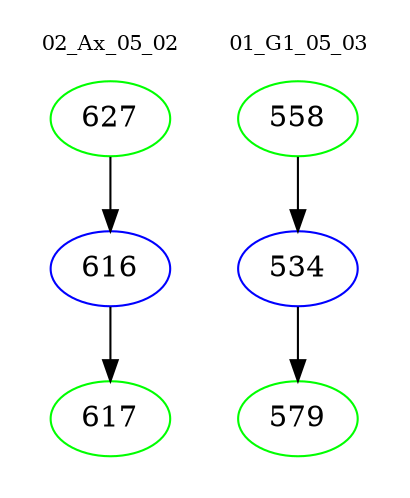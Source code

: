 digraph{
subgraph cluster_0 {
color = white
label = "02_Ax_05_02";
fontsize=10;
T0_627 [label="627", color="green"]
T0_627 -> T0_616 [color="black"]
T0_616 [label="616", color="blue"]
T0_616 -> T0_617 [color="black"]
T0_617 [label="617", color="green"]
}
subgraph cluster_1 {
color = white
label = "01_G1_05_03";
fontsize=10;
T1_558 [label="558", color="green"]
T1_558 -> T1_534 [color="black"]
T1_534 [label="534", color="blue"]
T1_534 -> T1_579 [color="black"]
T1_579 [label="579", color="green"]
}
}
